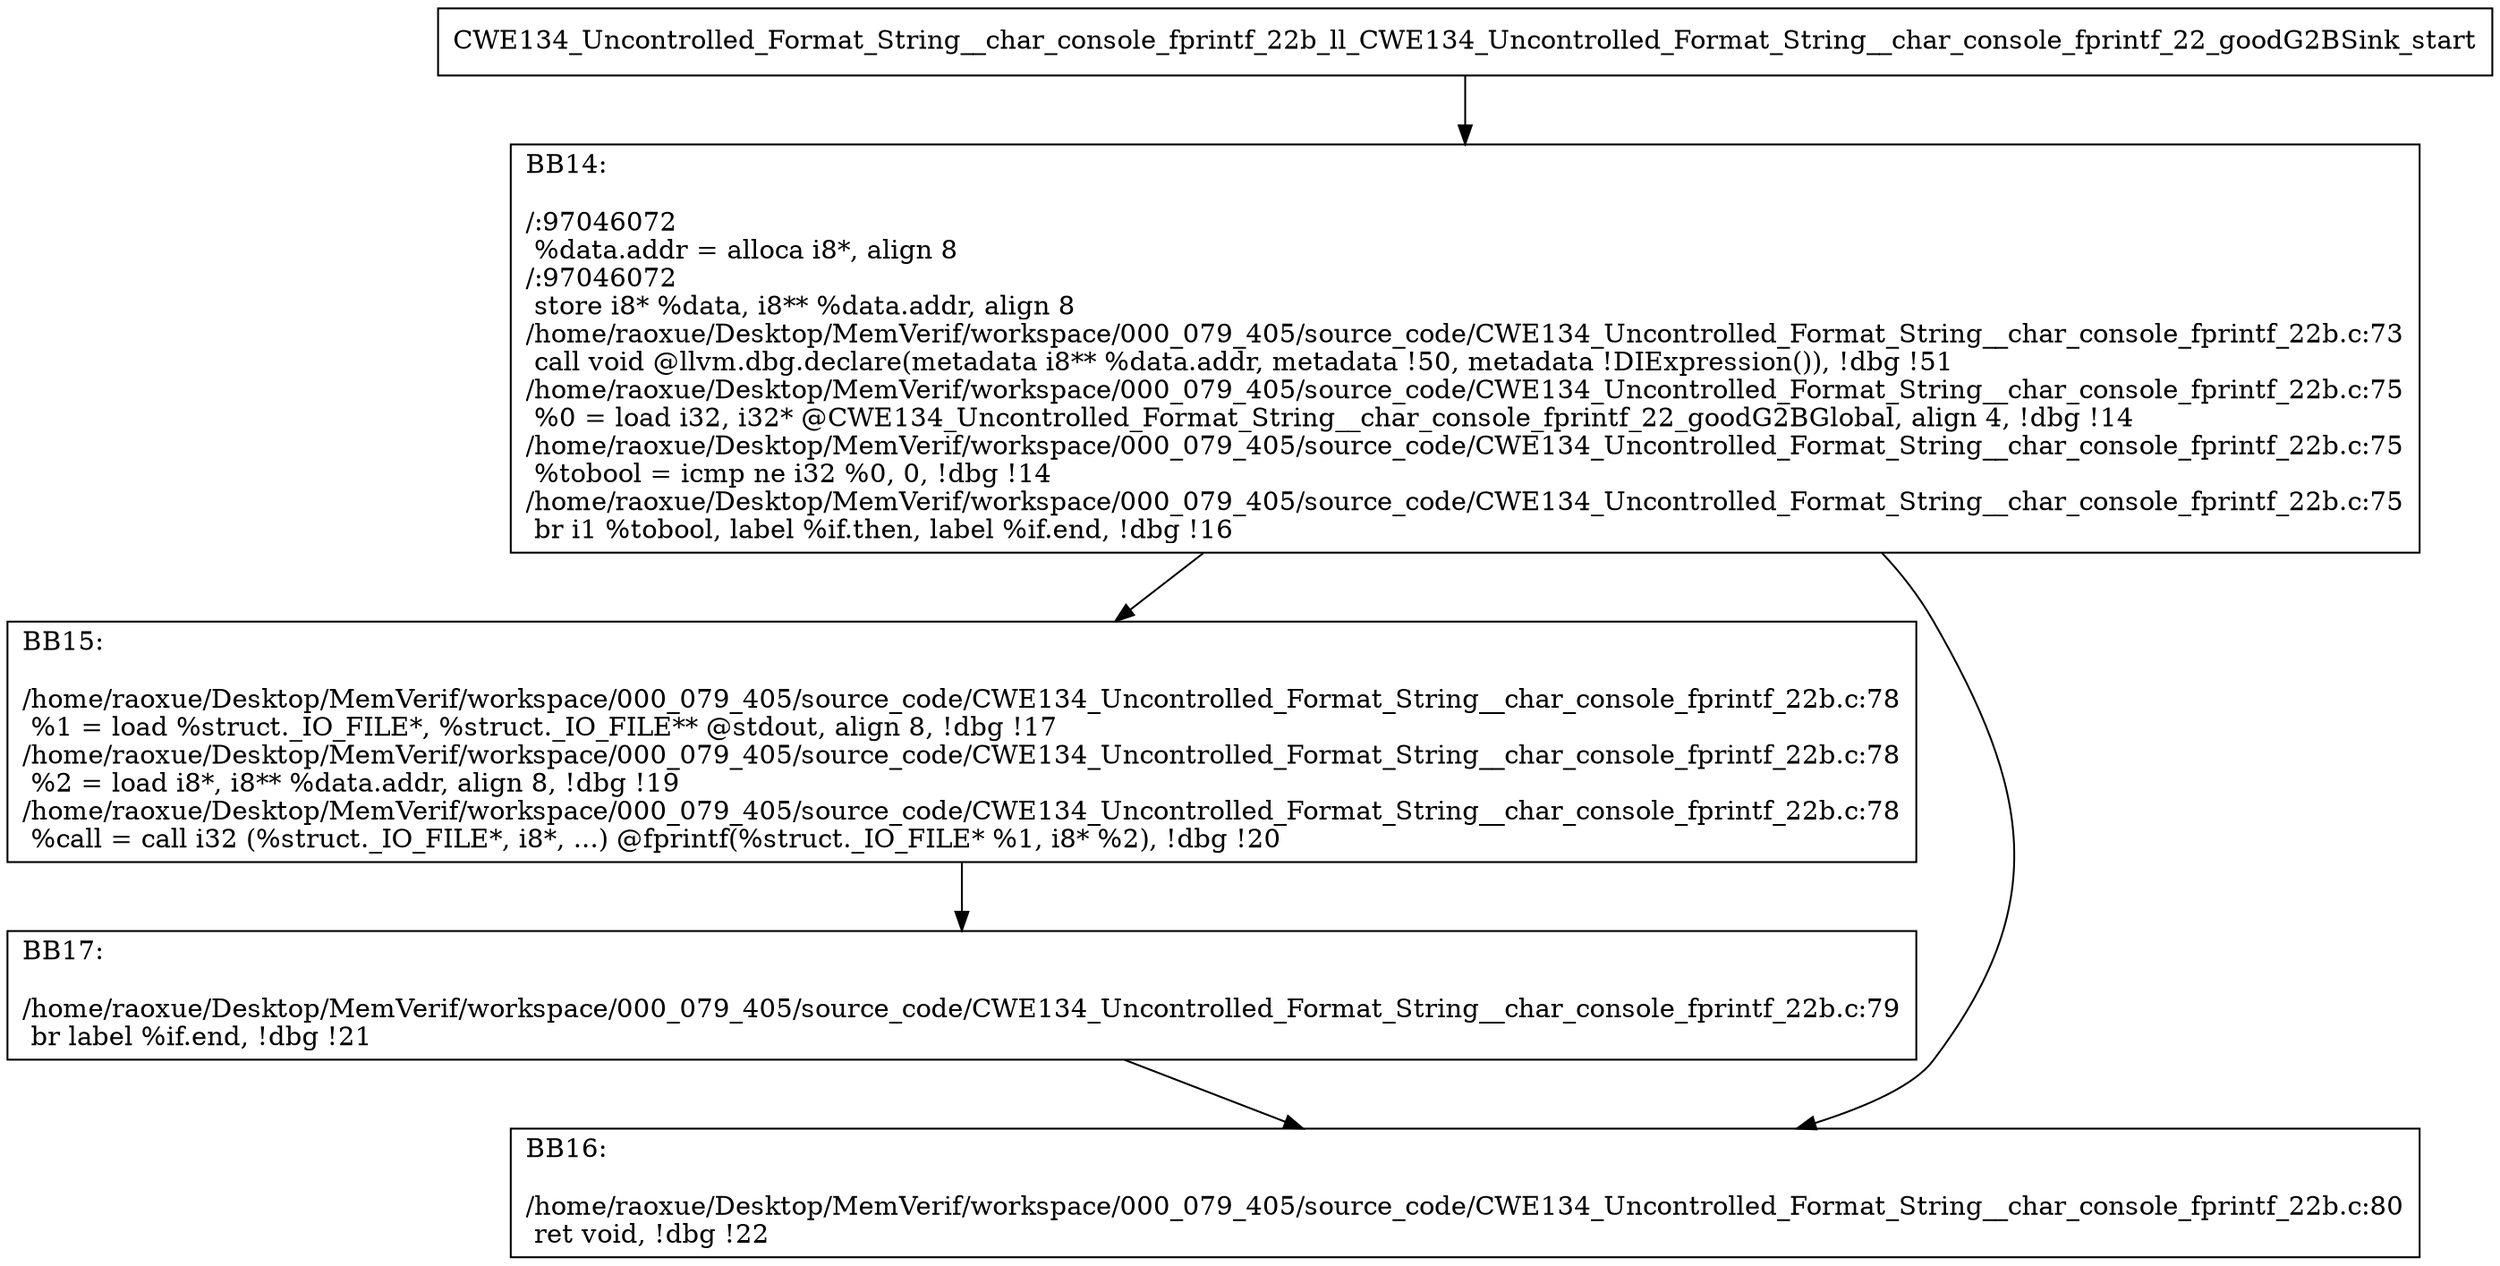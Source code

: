 digraph "CFG for'CWE134_Uncontrolled_Format_String__char_console_fprintf_22b_ll_CWE134_Uncontrolled_Format_String__char_console_fprintf_22_goodG2BSink' function" {
	BBCWE134_Uncontrolled_Format_String__char_console_fprintf_22b_ll_CWE134_Uncontrolled_Format_String__char_console_fprintf_22_goodG2BSink_start[shape=record,label="{CWE134_Uncontrolled_Format_String__char_console_fprintf_22b_ll_CWE134_Uncontrolled_Format_String__char_console_fprintf_22_goodG2BSink_start}"];
	BBCWE134_Uncontrolled_Format_String__char_console_fprintf_22b_ll_CWE134_Uncontrolled_Format_String__char_console_fprintf_22_goodG2BSink_start-> CWE134_Uncontrolled_Format_String__char_console_fprintf_22b_ll_CWE134_Uncontrolled_Format_String__char_console_fprintf_22_goodG2BSinkBB14;
	CWE134_Uncontrolled_Format_String__char_console_fprintf_22b_ll_CWE134_Uncontrolled_Format_String__char_console_fprintf_22_goodG2BSinkBB14 [shape=record, label="{BB14:\l\l/:97046072\l
  %data.addr = alloca i8*, align 8\l
/:97046072\l
  store i8* %data, i8** %data.addr, align 8\l
/home/raoxue/Desktop/MemVerif/workspace/000_079_405/source_code/CWE134_Uncontrolled_Format_String__char_console_fprintf_22b.c:73\l
  call void @llvm.dbg.declare(metadata i8** %data.addr, metadata !50, metadata !DIExpression()), !dbg !51\l
/home/raoxue/Desktop/MemVerif/workspace/000_079_405/source_code/CWE134_Uncontrolled_Format_String__char_console_fprintf_22b.c:75\l
  %0 = load i32, i32* @CWE134_Uncontrolled_Format_String__char_console_fprintf_22_goodG2BGlobal, align 4, !dbg !14\l
/home/raoxue/Desktop/MemVerif/workspace/000_079_405/source_code/CWE134_Uncontrolled_Format_String__char_console_fprintf_22b.c:75\l
  %tobool = icmp ne i32 %0, 0, !dbg !14\l
/home/raoxue/Desktop/MemVerif/workspace/000_079_405/source_code/CWE134_Uncontrolled_Format_String__char_console_fprintf_22b.c:75\l
  br i1 %tobool, label %if.then, label %if.end, !dbg !16\l
}"];
	CWE134_Uncontrolled_Format_String__char_console_fprintf_22b_ll_CWE134_Uncontrolled_Format_String__char_console_fprintf_22_goodG2BSinkBB14-> CWE134_Uncontrolled_Format_String__char_console_fprintf_22b_ll_CWE134_Uncontrolled_Format_String__char_console_fprintf_22_goodG2BSinkBB15;
	CWE134_Uncontrolled_Format_String__char_console_fprintf_22b_ll_CWE134_Uncontrolled_Format_String__char_console_fprintf_22_goodG2BSinkBB14-> CWE134_Uncontrolled_Format_String__char_console_fprintf_22b_ll_CWE134_Uncontrolled_Format_String__char_console_fprintf_22_goodG2BSinkBB16;
	CWE134_Uncontrolled_Format_String__char_console_fprintf_22b_ll_CWE134_Uncontrolled_Format_String__char_console_fprintf_22_goodG2BSinkBB15 [shape=record, label="{BB15:\l\l/home/raoxue/Desktop/MemVerif/workspace/000_079_405/source_code/CWE134_Uncontrolled_Format_String__char_console_fprintf_22b.c:78\l
  %1 = load %struct._IO_FILE*, %struct._IO_FILE** @stdout, align 8, !dbg !17\l
/home/raoxue/Desktop/MemVerif/workspace/000_079_405/source_code/CWE134_Uncontrolled_Format_String__char_console_fprintf_22b.c:78\l
  %2 = load i8*, i8** %data.addr, align 8, !dbg !19\l
/home/raoxue/Desktop/MemVerif/workspace/000_079_405/source_code/CWE134_Uncontrolled_Format_String__char_console_fprintf_22b.c:78\l
  %call = call i32 (%struct._IO_FILE*, i8*, ...) @fprintf(%struct._IO_FILE* %1, i8* %2), !dbg !20\l
}"];
	CWE134_Uncontrolled_Format_String__char_console_fprintf_22b_ll_CWE134_Uncontrolled_Format_String__char_console_fprintf_22_goodG2BSinkBB15-> CWE134_Uncontrolled_Format_String__char_console_fprintf_22b_ll_CWE134_Uncontrolled_Format_String__char_console_fprintf_22_goodG2BSinkBB17;
	CWE134_Uncontrolled_Format_String__char_console_fprintf_22b_ll_CWE134_Uncontrolled_Format_String__char_console_fprintf_22_goodG2BSinkBB17 [shape=record, label="{BB17:\l\l/home/raoxue/Desktop/MemVerif/workspace/000_079_405/source_code/CWE134_Uncontrolled_Format_String__char_console_fprintf_22b.c:79\l
  br label %if.end, !dbg !21\l
}"];
	CWE134_Uncontrolled_Format_String__char_console_fprintf_22b_ll_CWE134_Uncontrolled_Format_String__char_console_fprintf_22_goodG2BSinkBB17-> CWE134_Uncontrolled_Format_String__char_console_fprintf_22b_ll_CWE134_Uncontrolled_Format_String__char_console_fprintf_22_goodG2BSinkBB16;
	CWE134_Uncontrolled_Format_String__char_console_fprintf_22b_ll_CWE134_Uncontrolled_Format_String__char_console_fprintf_22_goodG2BSinkBB16 [shape=record, label="{BB16:\l\l/home/raoxue/Desktop/MemVerif/workspace/000_079_405/source_code/CWE134_Uncontrolled_Format_String__char_console_fprintf_22b.c:80\l
  ret void, !dbg !22\l
}"];
}
